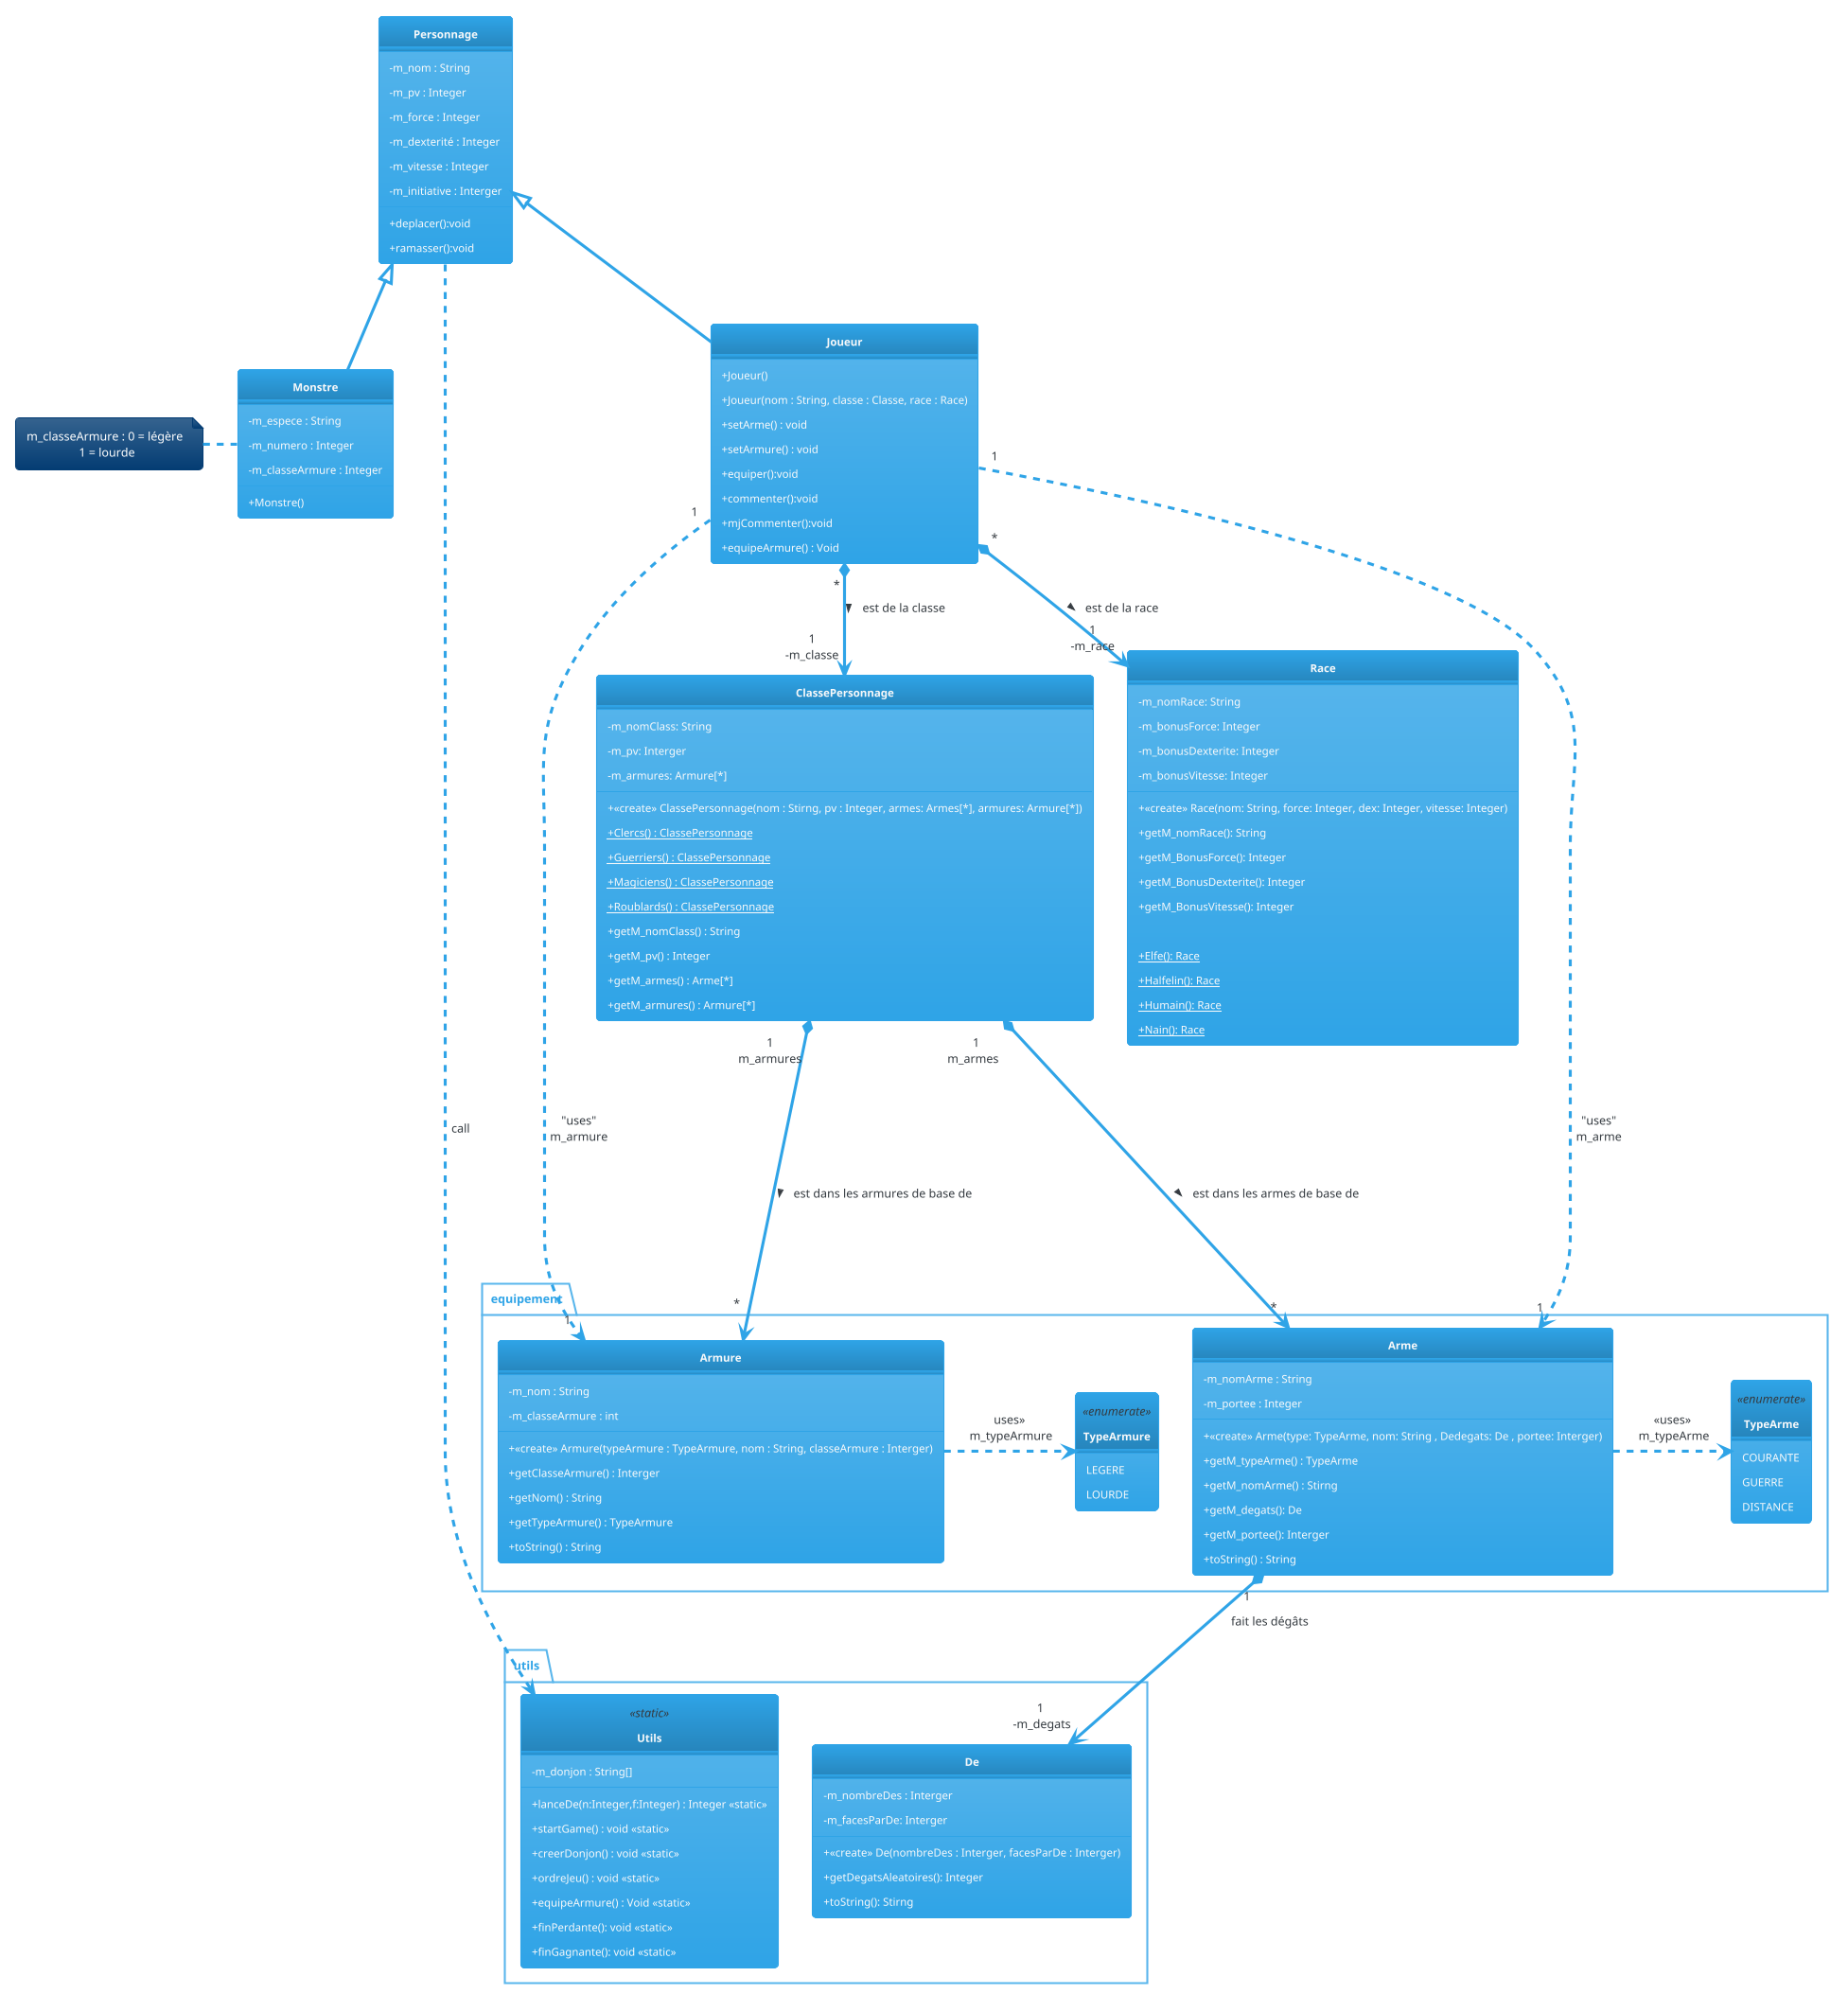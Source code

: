 @startuml
'https://plantuml.com/use-case-diagram
!theme cerulean
skinparam style strictuml
skinparam classFontStyle Bold
skinparam classAttributeIconSize 0
hide empty members

package equipement
{

' Class Arme
  class Arme{
    - m_nomArme : String
    - m_portee : Integer
    + <<create>> Arme(type: TypeArme, nom: String , Dedegats: De , portee: Interger)
    + getM_typeArme() : TypeArme
    + getM_nomArme() : Stirng
    + getM_degats(): De
    + getM_portee(): Interger
    + toString() : String
}
  enum TypeArme <<enumerate>>
  {
  COURANTE
  GUERRE
  DISTANCE
  }
' Class Armure
class Armure{
    - m_nom : String
    - m_classeArmure : int
    + <<create>> Armure(typeArmure : TypeArmure, nom : String, classeArmure : Interger)
    + getClasseArmure() : Interger
    + getNom() : String
    + getTypeArmure() : TypeArmure
    + toString() : String
}

enum TypeArmure <<enumerate>>
{
  LEGERE
  LOURDE
}
}
class Personnage{
    -m_nom : String
    -m_pv : Integer
    -m_force : Integer
    -m_dexterité : Integer
    -m_vitesse : Integer
    -m_initiative : Interger
    +deplacer():void
    +ramasser():void
}

class Joueur{
    +Joueur()
    +Joueur(nom : String, classe : Classe, race : Race)
    +setArme() : void
    +setArmure() : void
    +equiper():void
    +commenter():void
    +mjCommenter():void
    +equipeArmure() : Void
}

class Monstre {
    +Monstre()
    -m_espece : String
    -m_numero : Integer
    -m_classeArmure : Integer
}

note left of Monstre
m_classeArmure : 0 = légère
                 1 = lourde
end note

  class ClassePersonnage {
    - m_nomClass: String
    - m_pv: Interger
    - m_armures: Armure[*]

    + <<create>> ClassePersonnage(nom : Stirng, pv : Integer, armes: Armes[*], armures: Armure[*])
    + {static} Clercs() : ClassePersonnage
    + {static} Guerriers() : ClassePersonnage
    + {static} Magiciens() : ClassePersonnage
    + {static} Roublards() : ClassePersonnage
    + getM_nomClass() : String
    + getM_pv() : Integer
    + getM_armes() : Arme[*]
    + getM_armures() : Armure[*]
}

class Race {
  - m_nomRace: String
  - m_bonusForce: Integer
  - m_bonusDexterite: Integer
  - m_bonusVitesse: Integer

  + <<create>> Race(nom: String, force: Integer, dex: Integer, vitesse: Integer)
  + getM_nomRace(): String
  + getM_BonusForce(): Integer
  + getM_BonusDexterite(): Integer
  + getM_BonusVitesse(): Integer

  + {static} Elfe(): Race
  + {static} Halfelin(): Race
  + {static} Humain(): Race
  + {static} Nain(): Race
}

package utils
{
  class Utils <<static>>{
    -m_donjon : String[]
    +lanceDe(n:Integer,f:Integer) : Integer <<static>>
    +startGame() : void <<static>>
    +creerDonjon() : void <<static>>
    +ordreJeu() : void <<static>>
    +equipeArmure() : Void <<static>>
    +finPerdante(): void <<static>>
    +finGagnante(): void <<static>>
  }
  class De
  {
    - m_nombreDes : Interger
    - m_facesParDe: Interger
    + <<create>> De(nombreDes : Interger, facesParDe : Interger)
    + getDegatsAleatoires(): Integer
    + toString(): Stirng
  }
}

Personnage <|-- Joueur
Personnage <|-- Monstre
Joueur "*" *--> "1\n-m_classe" ClassePersonnage :  est de la classe >
' Relation de Classe de Personnage
ClassePersonnage "1\nm_armes  " *----> "*" Arme:est dans les armes de base de >
ClassePersonnage "1\nm_armures" *----> "*\n" Armure : est dans les armures de base de >


Personnage .> Utils : "«call»"
Joueur "*" *--> "1\n-m_race" Race :  est de la race >
Joueur "1" .> "1" Arme : "uses"\nm_arme
Joueur "1" .> "1" Armure : "uses"\nm_armure

' Class Arme Relations
Arme .> TypeArme : "«uses»\n m_typeArme"
Arme "1" *--> "1\n -m_degats" De : fait les dégâts
' Class Armure Relations
Armure .> TypeArmure : "«uses»\n m_typeArmure""
@enduml